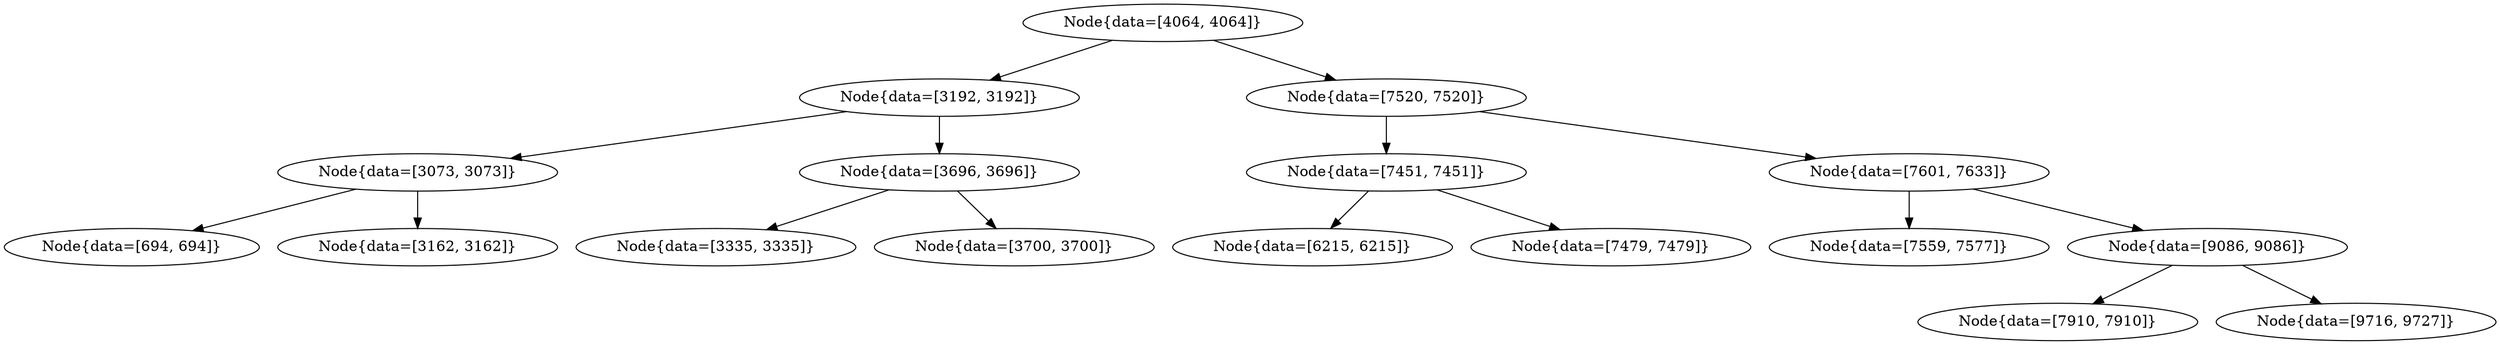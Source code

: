 digraph G{
748761773 [label="Node{data=[4064, 4064]}"]
748761773 -> 1728502333
1728502333 [label="Node{data=[3192, 3192]}"]
1728502333 -> 1949877205
1949877205 [label="Node{data=[3073, 3073]}"]
1949877205 -> 532299734
532299734 [label="Node{data=[694, 694]}"]
1949877205 -> 984302294
984302294 [label="Node{data=[3162, 3162]}"]
1728502333 -> 1806545036
1806545036 [label="Node{data=[3696, 3696]}"]
1806545036 -> 1496969287
1496969287 [label="Node{data=[3335, 3335]}"]
1806545036 -> 389226553
389226553 [label="Node{data=[3700, 3700]}"]
748761773 -> 2003729915
2003729915 [label="Node{data=[7520, 7520]}"]
2003729915 -> 1900120650
1900120650 [label="Node{data=[7451, 7451]}"]
1900120650 -> 1743583213
1743583213 [label="Node{data=[6215, 6215]}"]
1900120650 -> 1775247809
1775247809 [label="Node{data=[7479, 7479]}"]
2003729915 -> 1834289317
1834289317 [label="Node{data=[7601, 7633]}"]
1834289317 -> 272354463
272354463 [label="Node{data=[7559, 7577]}"]
1834289317 -> 275251946
275251946 [label="Node{data=[9086, 9086]}"]
275251946 -> 2019489551
2019489551 [label="Node{data=[7910, 7910]}"]
275251946 -> 1032575105
1032575105 [label="Node{data=[9716, 9727]}"]
}